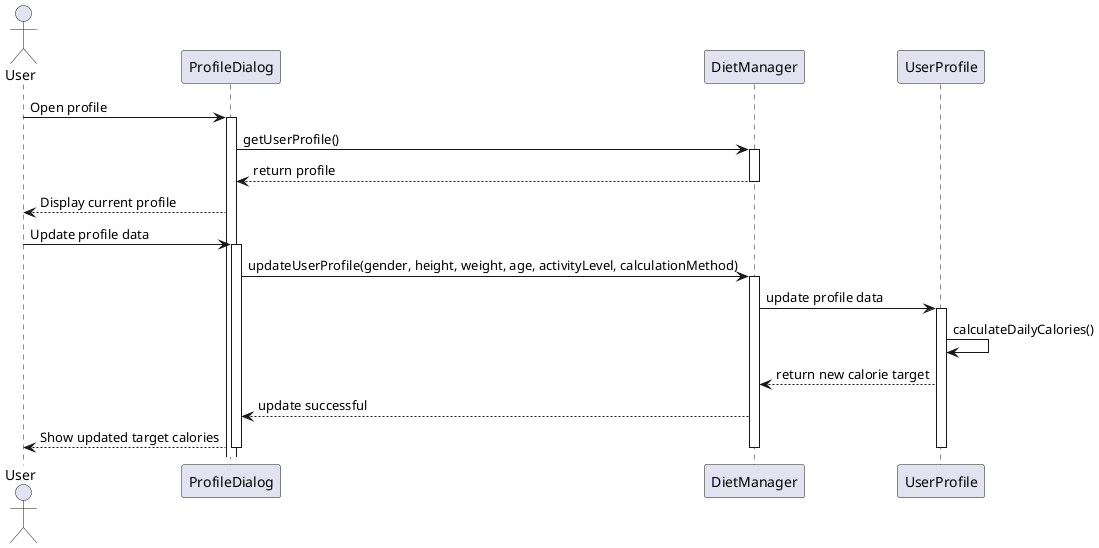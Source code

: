 @startuml uc8
actor User
participant "ProfileDialog" as PD
participant "DietManager" as DM
participant "UserProfile" as UP

User -> PD : Open profile
activate PD

PD -> DM : getUserProfile()
activate DM
DM --> PD : return profile
deactivate DM

PD --> User : Display current profile

User -> PD : Update profile data
activate PD

PD -> DM : updateUserProfile(gender, height, weight, age, activityLevel, calculationMethod)
activate DM

DM -> UP : update profile data
activate UP

UP -> UP : calculateDailyCalories()
UP --> DM : return new calorie target

DM --> PD : update successful
PD --> User : Show updated target calories

deactivate UP
deactivate DM
deactivate PD

@enduml
